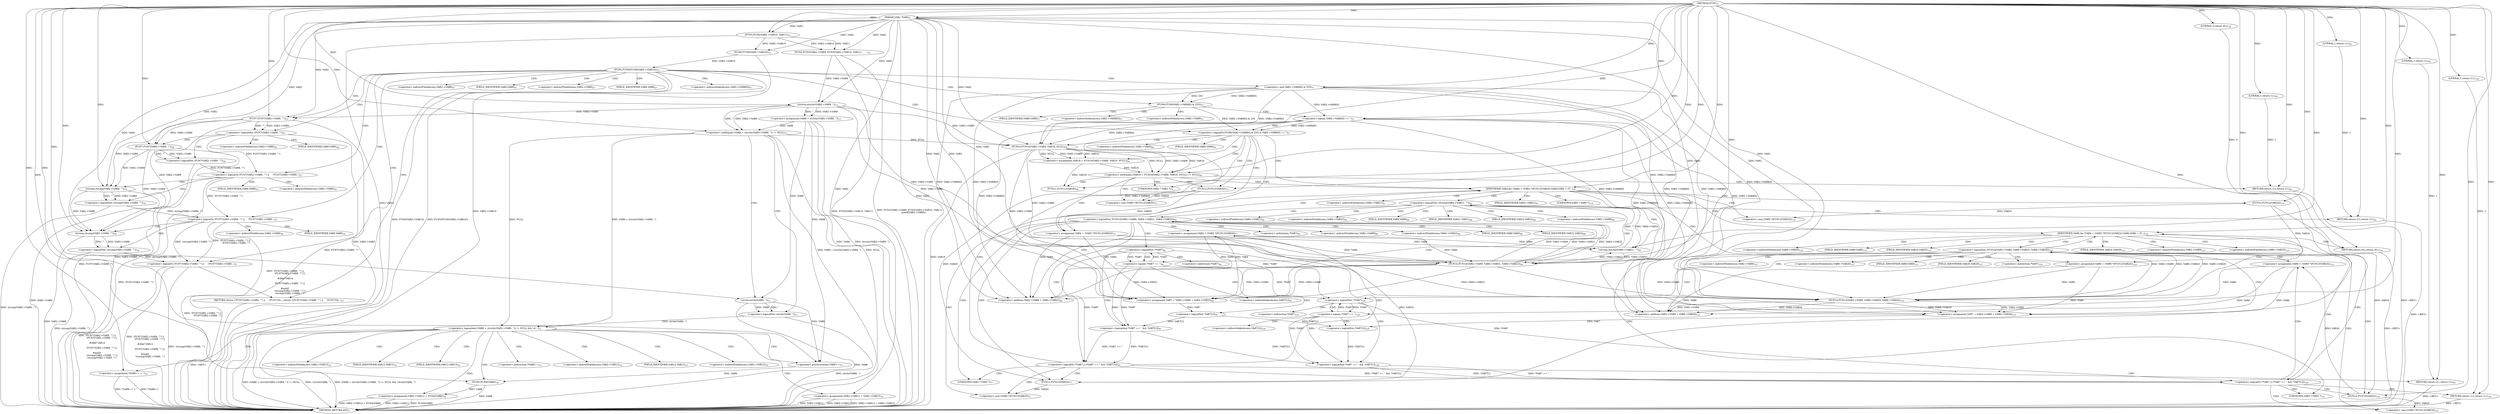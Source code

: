 digraph "FUN1" {  
"8" [label = <(METHOD,FUN1)<SUB>1</SUB>> ]
"256" [label = <(METHOD_RETURN,ANY)<SUB>1</SUB>> ]
"9" [label = <(PARAM,VAR1 *VAR2)<SUB>1</SUB>> ]
"15" [label = <(FUN2,FUN2(VAR2-&gt;VAR9, FUN3(VAR2-&gt;VAR10, VAR11),
    ...)<SUB>11</SUB>> ]
"254" [label = <(RETURN,return (0);,return (0);)<SUB>134</SUB>> ]
"29" [label = <(&lt;operator&gt;.logicalAnd,(VAR8 = strrchr(VAR2-&gt;VAR9, '')) != NULL &amp;&amp; !st...)<SUB>13</SUB>> ]
"65" [label = <(FUN5,FUN5(FUN6(VAR2-&gt;VAR10)))<SUB>23</SUB>> ]
"100" [label = <(&lt;operator&gt;.logicalOr,FUN9(VAR2-&gt;VAR9[0] &amp; 255) || VAR2-&gt;VAR9[0] == '')<SUB>57</SUB>> ]
"142" [label = <(IDENTIFIER,VAR4,for (VAR4 = (VAR3 *)FUN12(VAR20);VAR4;VAR4 = (V...)<SUB>76</SUB>> ]
"143" [label = <(&lt;operator&gt;.assignment,VAR4 = (VAR3 *)FUN13(VAR20))<SUB>77</SUB>> ]
"207" [label = <(IDENTIFIER,VAR6,for (VAR6 = (VAR5 *)FUN12(VAR24);VAR6;VAR6 = (V...)<SUB>120</SUB>> ]
"208" [label = <(&lt;operator&gt;.assignment,VAR6 = (VAR5 *)FUN13(VAR24))<SUB>121</SUB>> ]
"255" [label = <(LITERAL,0,return (0);)<SUB>134</SUB>> ]
"19" [label = <(FUN3,FUN3(VAR2-&gt;VAR10, VAR11))<SUB>11</SUB>> ]
"44" [label = <(&lt;operator&gt;.assignment,*VAR8++ = '')<SUB>15</SUB>> ]
"49" [label = <(&lt;operator&gt;.assignment,VAR2-&gt;VAR12 = FUN4(VAR8))<SUB>16</SUB>> ]
"71" [label = <(RETURN,return (!FUN7(VAR2-&gt;VAR9, &quot;&quot;) ||
 	    !FUN7(VA...,return (!FUN7(VAR2-&gt;VAR9, &quot;&quot;) ||
 	    !FUN7(VA...)<SUB>27</SUB>> ]
"136" [label = <(&lt;operator&gt;.assignment,VAR4 = (VAR3 *)FUN12(VAR20))<SUB>75</SUB>> ]
"201" [label = <(&lt;operator&gt;.assignment,VAR6 = (VAR5 *)FUN12(VAR24))<SUB>119</SUB>> ]
"30" [label = <(&lt;operator&gt;.notEquals,(VAR8 = strrchr(VAR2-&gt;VAR9, '')) != NULL)<SUB>13</SUB>> ]
"39" [label = <(&lt;operator&gt;.logicalNot,!strchr(VAR8, ''))<SUB>13</SUB>> ]
"57" [label = <(&lt;operator&gt;.assignment,VAR2-&gt;VAR12 = VAR2-&gt;VAR13)<SUB>19</SUB>> ]
"66" [label = <(FUN6,FUN6(VAR2-&gt;VAR10))<SUB>23</SUB>> ]
"72" [label = <(&lt;operator&gt;.logicalOr,!FUN7(VAR2-&gt;VAR9, &quot;&quot;) ||
 	    !FUN7(VAR2-&gt;VAR9...)<SUB>27</SUB>> ]
"101" [label = <(FUN9,FUN9(VAR2-&gt;VAR9[0] &amp; 255))<SUB>57</SUB>> ]
"109" [label = <(&lt;operator&gt;.equals,VAR2-&gt;VAR9[0] == '')<SUB>57</SUB>> ]
"119" [label = <(&lt;operator&gt;.notEquals,(VAR18 = FUN10(VAR2-&gt;VAR9, VAR19, NULL)) != NULL)<SUB>64</SUB>> ]
"145" [label = <(&lt;operator&gt;.cast,(VAR3 *)FUN13(VAR20))<SUB>77</SUB>> ]
"151" [label = <(&lt;operator&gt;.logicalNot,!strcmp(VAR4-&gt;VAR21, &quot;&quot;))<SUB>81</SUB>> ]
"161" [label = <(&lt;operator&gt;.logicalNot,!FUN14(VAR2-&gt;VAR9, VAR4-&gt;VAR21, VAR4-&gt;VAR22))<SUB>84</SUB>> ]
"210" [label = <(&lt;operator&gt;.cast,(VAR5 *)FUN13(VAR24))<SUB>121</SUB>> ]
"216" [label = <(&lt;operator&gt;.logicalNot,!FUN14(VAR2-&gt;VAR9, VAR6-&gt;VAR25, VAR6-&gt;VAR26))<SUB>123</SUB>> ]
"31" [label = <(&lt;operator&gt;.assignment,VAR8 = strrchr(VAR2-&gt;VAR9, ''))<SUB>13</SUB>> ]
"40" [label = <(strchr,strchr(VAR8, ''))<SUB>13</SUB>> ]
"53" [label = <(FUN4,FUN4(VAR8))<SUB>16</SUB>> ]
"102" [label = <(&lt;operator&gt;.and,VAR2-&gt;VAR9[0] &amp; 255)<SUB>57</SUB>> ]
"130" [label = <(FUN11,FUN11(VAR18))<SUB>68</SUB>> ]
"132" [label = <(RETURN,return (1);,return (1);)<SUB>69</SUB>> ]
"138" [label = <(&lt;operator&gt;.cast,(VAR3 *)FUN12(VAR20))<SUB>75</SUB>> ]
"147" [label = <(FUN13,FUN13(VAR20))<SUB>77</SUB>> ]
"158" [label = <(RETURN,return (1);,return (1);)<SUB>82</SUB>> ]
"173" [label = <(&lt;operator&gt;.assignment,VAR7 = VAR2-&gt;VAR9 + VAR4-&gt;VAR22)<SUB>88</SUB>> ]
"203" [label = <(&lt;operator&gt;.cast,(VAR5 *)FUN12(VAR24))<SUB>119</SUB>> ]
"212" [label = <(FUN13,FUN13(VAR24))<SUB>121</SUB>> ]
"228" [label = <(&lt;operator&gt;.assignment,VAR7 = VAR2-&gt;VAR9 + VAR6-&gt;VAR26)<SUB>127</SUB>> ]
"33" [label = <(strrchr,strrchr(VAR2-&gt;VAR9, ''))<SUB>13</SUB>> ]
"46" [label = <(&lt;operator&gt;.postIncrement,VAR8++)<SUB>15</SUB>> ]
"73" [label = <(&lt;operator&gt;.logicalOr,!FUN7(VAR2-&gt;VAR9, &quot;&quot;) ||
 	    !FUN7(VAR2-&gt;VAR9...)<SUB>27</SUB>> ]
"93" [label = <(&lt;operator&gt;.logicalNot,!strcmp(VAR2-&gt;VAR9, &quot;&quot;))<SUB>36</SUB>> ]
"120" [label = <(&lt;operator&gt;.assignment,VAR18 = FUN10(VAR2-&gt;VAR9, VAR19, NULL))<SUB>64</SUB>> ]
"133" [label = <(LITERAL,1,return (1);)<SUB>69</SUB>> ]
"140" [label = <(FUN12,FUN12(VAR20))<SUB>75</SUB>> ]
"152" [label = <(strcmp,strcmp(VAR4-&gt;VAR21, &quot;&quot;))<SUB>81</SUB>> ]
"159" [label = <(LITERAL,1,return (1);)<SUB>82</SUB>> ]
"162" [label = <(FUN14,FUN14(VAR2-&gt;VAR9, VAR4-&gt;VAR21, VAR4-&gt;VAR22))<SUB>84</SUB>> ]
"183" [label = <(&lt;operator&gt;.logicalOr,!*VAR7 || (*VAR7 == '' &amp;&amp; !VAR7[1]))<SUB>90</SUB>> ]
"205" [label = <(FUN12,FUN12(VAR24))<SUB>119</SUB>> ]
"217" [label = <(FUN14,FUN14(VAR2-&gt;VAR9, VAR6-&gt;VAR25, VAR6-&gt;VAR26))<SUB>123</SUB>> ]
"238" [label = <(&lt;operator&gt;.logicalOr,!*VAR7 || (*VAR7 == '' &amp;&amp; !VAR7[1]))<SUB>129</SUB>> ]
"74" [label = <(&lt;operator&gt;.logicalOr,!FUN7(VAR2-&gt;VAR9, &quot;&quot;) ||
 	    !FUN7(VAR2-&gt;VAR9...)<SUB>27</SUB>> ]
"87" [label = <(&lt;operator&gt;.logicalNot,!strcmp(VAR2-&gt;VAR9, &quot;&quot;))<SUB>35</SUB>> ]
"94" [label = <(strcmp,strcmp(VAR2-&gt;VAR9, &quot;&quot;))<SUB>36</SUB>> ]
"122" [label = <(FUN10,FUN10(VAR2-&gt;VAR9, VAR19, NULL))<SUB>64</SUB>> ]
"175" [label = <(&lt;operator&gt;.addition,VAR2-&gt;VAR9 + VAR4-&gt;VAR22)<SUB>88</SUB>> ]
"197" [label = <(RETURN,return (1);,return (1);)<SUB>91</SUB>> ]
"230" [label = <(&lt;operator&gt;.addition,VAR2-&gt;VAR9 + VAR6-&gt;VAR26)<SUB>127</SUB>> ]
"252" [label = <(RETURN,return (1);,return (1);)<SUB>130</SUB>> ]
"75" [label = <(&lt;operator&gt;.logicalNot,!FUN7(VAR2-&gt;VAR9, &quot;&quot;))<SUB>27</SUB>> ]
"81" [label = <(&lt;operator&gt;.logicalNot,!FUN7(VAR2-&gt;VAR9, &quot;&quot;))<SUB>28</SUB>> ]
"88" [label = <(strcmp,strcmp(VAR2-&gt;VAR9, &quot;&quot;))<SUB>35</SUB>> ]
"184" [label = <(&lt;operator&gt;.logicalNot,!*VAR7)<SUB>90</SUB>> ]
"187" [label = <(&lt;operator&gt;.logicalAnd,*VAR7 == '' &amp;&amp; !VAR7[1])<SUB>90</SUB>> ]
"198" [label = <(LITERAL,1,return (1);)<SUB>91</SUB>> ]
"239" [label = <(&lt;operator&gt;.logicalNot,!*VAR7)<SUB>129</SUB>> ]
"242" [label = <(&lt;operator&gt;.logicalAnd,*VAR7 == '' &amp;&amp; !VAR7[1])<SUB>129</SUB>> ]
"253" [label = <(LITERAL,1,return (1);)<SUB>130</SUB>> ]
"76" [label = <(FUN7,FUN7(VAR2-&gt;VAR9, &quot;&quot;))<SUB>27</SUB>> ]
"82" [label = <(FUN7,FUN7(VAR2-&gt;VAR9, &quot;&quot;))<SUB>28</SUB>> ]
"188" [label = <(&lt;operator&gt;.equals,*VAR7 == '')<SUB>90</SUB>> ]
"192" [label = <(&lt;operator&gt;.logicalNot,!VAR7[1])<SUB>90</SUB>> ]
"243" [label = <(&lt;operator&gt;.equals,*VAR7 == '')<SUB>129</SUB>> ]
"247" [label = <(&lt;operator&gt;.logicalNot,!VAR7[1])<SUB>129</SUB>> ]
"45" [label = <(&lt;operator&gt;.indirection,*VAR8++)<SUB>15</SUB>> ]
"50" [label = <(&lt;operator&gt;.indirectFieldAccess,VAR2-&gt;VAR12)<SUB>16</SUB>> ]
"110" [label = <(&lt;operator&gt;.indirectIndexAccess,VAR2-&gt;VAR9[0])<SUB>57</SUB>> ]
"146" [label = <(UNKNOWN,VAR3 *,VAR3 *)<SUB>77</SUB>> ]
"211" [label = <(UNKNOWN,VAR5 *,VAR5 *)<SUB>121</SUB>> ]
"52" [label = <(FIELD_IDENTIFIER,VAR12,VAR12)<SUB>16</SUB>> ]
"58" [label = <(&lt;operator&gt;.indirectFieldAccess,VAR2-&gt;VAR12)<SUB>19</SUB>> ]
"61" [label = <(&lt;operator&gt;.indirectFieldAccess,VAR2-&gt;VAR13)<SUB>19</SUB>> ]
"103" [label = <(&lt;operator&gt;.indirectIndexAccess,VAR2-&gt;VAR9[0])<SUB>57</SUB>> ]
"111" [label = <(&lt;operator&gt;.indirectFieldAccess,VAR2-&gt;VAR9)<SUB>57</SUB>> ]
"139" [label = <(UNKNOWN,VAR3 *,VAR3 *)<SUB>75</SUB>> ]
"204" [label = <(UNKNOWN,VAR5 *,VAR5 *)<SUB>119</SUB>> ]
"60" [label = <(FIELD_IDENTIFIER,VAR12,VAR12)<SUB>19</SUB>> ]
"63" [label = <(FIELD_IDENTIFIER,VAR13,VAR13)<SUB>19</SUB>> ]
"104" [label = <(&lt;operator&gt;.indirectFieldAccess,VAR2-&gt;VAR9)<SUB>57</SUB>> ]
"113" [label = <(FIELD_IDENTIFIER,VAR9,VAR9)<SUB>57</SUB>> ]
"153" [label = <(&lt;operator&gt;.indirectFieldAccess,VAR4-&gt;VAR21)<SUB>81</SUB>> ]
"163" [label = <(&lt;operator&gt;.indirectFieldAccess,VAR2-&gt;VAR9)<SUB>84</SUB>> ]
"166" [label = <(&lt;operator&gt;.indirectFieldAccess,VAR4-&gt;VAR21)<SUB>84</SUB>> ]
"169" [label = <(&lt;operator&gt;.indirectFieldAccess,VAR4-&gt;VAR22)<SUB>84</SUB>> ]
"218" [label = <(&lt;operator&gt;.indirectFieldAccess,VAR2-&gt;VAR9)<SUB>123</SUB>> ]
"221" [label = <(&lt;operator&gt;.indirectFieldAccess,VAR6-&gt;VAR25)<SUB>123</SUB>> ]
"224" [label = <(&lt;operator&gt;.indirectFieldAccess,VAR6-&gt;VAR26)<SUB>123</SUB>> ]
"95" [label = <(&lt;operator&gt;.indirectFieldAccess,VAR2-&gt;VAR9)<SUB>36</SUB>> ]
"106" [label = <(FIELD_IDENTIFIER,VAR9,VAR9)<SUB>57</SUB>> ]
"123" [label = <(&lt;operator&gt;.indirectFieldAccess,VAR2-&gt;VAR9)<SUB>64</SUB>> ]
"155" [label = <(FIELD_IDENTIFIER,VAR21,VAR21)<SUB>81</SUB>> ]
"165" [label = <(FIELD_IDENTIFIER,VAR9,VAR9)<SUB>84</SUB>> ]
"168" [label = <(FIELD_IDENTIFIER,VAR21,VAR21)<SUB>84</SUB>> ]
"171" [label = <(FIELD_IDENTIFIER,VAR22,VAR22)<SUB>84</SUB>> ]
"176" [label = <(&lt;operator&gt;.indirectFieldAccess,VAR2-&gt;VAR9)<SUB>88</SUB>> ]
"179" [label = <(&lt;operator&gt;.indirectFieldAccess,VAR4-&gt;VAR22)<SUB>88</SUB>> ]
"220" [label = <(FIELD_IDENTIFIER,VAR9,VAR9)<SUB>123</SUB>> ]
"223" [label = <(FIELD_IDENTIFIER,VAR25,VAR25)<SUB>123</SUB>> ]
"226" [label = <(FIELD_IDENTIFIER,VAR26,VAR26)<SUB>123</SUB>> ]
"231" [label = <(&lt;operator&gt;.indirectFieldAccess,VAR2-&gt;VAR9)<SUB>127</SUB>> ]
"234" [label = <(&lt;operator&gt;.indirectFieldAccess,VAR6-&gt;VAR26)<SUB>127</SUB>> ]
"89" [label = <(&lt;operator&gt;.indirectFieldAccess,VAR2-&gt;VAR9)<SUB>35</SUB>> ]
"97" [label = <(FIELD_IDENTIFIER,VAR9,VAR9)<SUB>36</SUB>> ]
"125" [label = <(FIELD_IDENTIFIER,VAR9,VAR9)<SUB>64</SUB>> ]
"178" [label = <(FIELD_IDENTIFIER,VAR9,VAR9)<SUB>88</SUB>> ]
"181" [label = <(FIELD_IDENTIFIER,VAR22,VAR22)<SUB>88</SUB>> ]
"185" [label = <(&lt;operator&gt;.indirection,*VAR7)<SUB>90</SUB>> ]
"233" [label = <(FIELD_IDENTIFIER,VAR9,VAR9)<SUB>127</SUB>> ]
"236" [label = <(FIELD_IDENTIFIER,VAR26,VAR26)<SUB>127</SUB>> ]
"240" [label = <(&lt;operator&gt;.indirection,*VAR7)<SUB>129</SUB>> ]
"77" [label = <(&lt;operator&gt;.indirectFieldAccess,VAR2-&gt;VAR9)<SUB>27</SUB>> ]
"83" [label = <(&lt;operator&gt;.indirectFieldAccess,VAR2-&gt;VAR9)<SUB>28</SUB>> ]
"91" [label = <(FIELD_IDENTIFIER,VAR9,VAR9)<SUB>35</SUB>> ]
"189" [label = <(&lt;operator&gt;.indirection,*VAR7)<SUB>90</SUB>> ]
"193" [label = <(&lt;operator&gt;.indirectIndexAccess,VAR7[1])<SUB>90</SUB>> ]
"244" [label = <(&lt;operator&gt;.indirection,*VAR7)<SUB>129</SUB>> ]
"248" [label = <(&lt;operator&gt;.indirectIndexAccess,VAR7[1])<SUB>129</SUB>> ]
"79" [label = <(FIELD_IDENTIFIER,VAR9,VAR9)<SUB>27</SUB>> ]
"85" [label = <(FIELD_IDENTIFIER,VAR9,VAR9)<SUB>28</SUB>> ]
  "158" -> "256"  [ label = "DDG: &lt;RET&gt;"] 
  "254" -> "256"  [ label = "DDG: &lt;RET&gt;"] 
  "71" -> "256"  [ label = "DDG: &lt;RET&gt;"] 
  "132" -> "256"  [ label = "DDG: &lt;RET&gt;"] 
  "197" -> "256"  [ label = "DDG: &lt;RET&gt;"] 
  "252" -> "256"  [ label = "DDG: &lt;RET&gt;"] 
  "9" -> "256"  [ label = "DDG: VAR2"] 
  "15" -> "256"  [ label = "DDG: FUN3(VAR2-&gt;VAR10, VAR11)"] 
  "15" -> "256"  [ label = "DDG: FUN2(VAR2-&gt;VAR9, FUN3(VAR2-&gt;VAR10, VAR11),
          sizeof(VAR2-&gt;VAR9))"] 
  "31" -> "256"  [ label = "DDG: VAR8"] 
  "31" -> "256"  [ label = "DDG: strrchr(VAR2-&gt;VAR9, '')"] 
  "30" -> "256"  [ label = "DDG: VAR8 = strrchr(VAR2-&gt;VAR9, '')"] 
  "30" -> "256"  [ label = "DDG: NULL"] 
  "29" -> "256"  [ label = "DDG: (VAR8 = strrchr(VAR2-&gt;VAR9, '')) != NULL"] 
  "40" -> "256"  [ label = "DDG: VAR8"] 
  "39" -> "256"  [ label = "DDG: strchr(VAR8, '')"] 
  "29" -> "256"  [ label = "DDG: !strchr(VAR8, '')"] 
  "29" -> "256"  [ label = "DDG: (VAR8 = strrchr(VAR2-&gt;VAR9, '')) != NULL &amp;&amp; !strchr(VAR8, '')"] 
  "57" -> "256"  [ label = "DDG: VAR2-&gt;VAR12"] 
  "57" -> "256"  [ label = "DDG: VAR2-&gt;VAR13"] 
  "57" -> "256"  [ label = "DDG: VAR2-&gt;VAR12 = VAR2-&gt;VAR13"] 
  "44" -> "256"  [ label = "DDG: *VAR8++"] 
  "44" -> "256"  [ label = "DDG: *VAR8++ = ''"] 
  "49" -> "256"  [ label = "DDG: VAR2-&gt;VAR12"] 
  "53" -> "256"  [ label = "DDG: VAR8"] 
  "49" -> "256"  [ label = "DDG: FUN4(VAR8)"] 
  "49" -> "256"  [ label = "DDG: VAR2-&gt;VAR12 = FUN4(VAR8)"] 
  "66" -> "256"  [ label = "DDG: VAR2-&gt;VAR10"] 
  "65" -> "256"  [ label = "DDG: FUN6(VAR2-&gt;VAR10)"] 
  "65" -> "256"  [ label = "DDG: FUN5(FUN6(VAR2-&gt;VAR10))"] 
  "76" -> "256"  [ label = "DDG: VAR2-&gt;VAR9"] 
  "75" -> "256"  [ label = "DDG: FUN7(VAR2-&gt;VAR9, &quot;&quot;)"] 
  "74" -> "256"  [ label = "DDG: !FUN7(VAR2-&gt;VAR9, &quot;&quot;)"] 
  "82" -> "256"  [ label = "DDG: VAR2-&gt;VAR9"] 
  "81" -> "256"  [ label = "DDG: FUN7(VAR2-&gt;VAR9, &quot;&quot;)"] 
  "73" -> "256"  [ label = "DDG: !FUN7(VAR2-&gt;VAR9, &quot;&quot;) ||
 	    !FUN7(VAR2-&gt;VAR9, &quot;&quot;)"] 
  "88" -> "256"  [ label = "DDG: VAR2-&gt;VAR9"] 
  "87" -> "256"  [ label = "DDG: strcmp(VAR2-&gt;VAR9, &quot;&quot;)"] 
  "72" -> "256"  [ label = "DDG: !FUN7(VAR2-&gt;VAR9, &quot;&quot;) ||
 	    !FUN7(VAR2-&gt;VAR9, &quot;&quot;) ||

#ifdef VAR14

	    !FUN7(VAR2-&gt;VAR9, &quot;&quot;) ||

#endif 
             !strcmp(VAR2-&gt;VAR9, &quot;&quot;)"] 
  "94" -> "256"  [ label = "DDG: VAR2-&gt;VAR9"] 
  "93" -> "256"  [ label = "DDG: strcmp(VAR2-&gt;VAR9, &quot;&quot;)"] 
  "72" -> "256"  [ label = "DDG: !strcmp(VAR2-&gt;VAR9, &quot;&quot;)"] 
  "72" -> "256"  [ label = "DDG: !FUN7(VAR2-&gt;VAR9, &quot;&quot;) ||
 	    !FUN7(VAR2-&gt;VAR9, &quot;&quot;) ||

#ifdef VAR14

	    !FUN7(VAR2-&gt;VAR9, &quot;&quot;) ||

#endif 
             !strcmp(VAR2-&gt;VAR9, &quot;&quot;) ||
 	    !strcmp(VAR2-&gt;VAR9, &quot;&quot;)"] 
  "19" -> "256"  [ label = "DDG: VAR11"] 
  "122" -> "256"  [ label = "DDG: VAR19"] 
  "8" -> "9"  [ label = "DDG: "] 
  "255" -> "254"  [ label = "DDG: 0"] 
  "8" -> "254"  [ label = "DDG: "] 
  "9" -> "15"  [ label = "DDG: VAR2"] 
  "19" -> "15"  [ label = "DDG: VAR2-&gt;VAR10"] 
  "19" -> "15"  [ label = "DDG: VAR11"] 
  "8" -> "142"  [ label = "DDG: "] 
  "147" -> "143"  [ label = "DDG: VAR20"] 
  "8" -> "207"  [ label = "DDG: "] 
  "212" -> "208"  [ label = "DDG: VAR24"] 
  "8" -> "255"  [ label = "DDG: "] 
  "9" -> "19"  [ label = "DDG: VAR2"] 
  "8" -> "19"  [ label = "DDG: "] 
  "30" -> "29"  [ label = "DDG: VAR8 = strrchr(VAR2-&gt;VAR9, '')"] 
  "30" -> "29"  [ label = "DDG: NULL"] 
  "39" -> "29"  [ label = "DDG: strchr(VAR8, '')"] 
  "8" -> "44"  [ label = "DDG: "] 
  "53" -> "49"  [ label = "DDG: VAR8"] 
  "66" -> "65"  [ label = "DDG: VAR2-&gt;VAR10"] 
  "72" -> "71"  [ label = "DDG: !FUN7(VAR2-&gt;VAR9, &quot;&quot;) ||
 	    !FUN7(VAR2-&gt;VAR9, &quot;&quot;) ||

#ifdef VAR14

	    !FUN7(VAR2-&gt;VAR9, &quot;&quot;) ||

#endif 
             !strcmp(VAR2-&gt;VAR9, &quot;&quot;) ||
 	    !strcmp(VAR2-&gt;VAR9, &quot;&quot;)"] 
  "101" -> "100"  [ label = "DDG: VAR2-&gt;VAR9[0] &amp; 255"] 
  "109" -> "100"  [ label = "DDG: VAR2-&gt;VAR9[0]"] 
  "109" -> "100"  [ label = "DDG: ''"] 
  "140" -> "136"  [ label = "DDG: VAR20"] 
  "205" -> "201"  [ label = "DDG: VAR24"] 
  "31" -> "30"  [ label = "DDG: VAR8"] 
  "33" -> "30"  [ label = "DDG: VAR2-&gt;VAR9"] 
  "33" -> "30"  [ label = "DDG: ''"] 
  "8" -> "30"  [ label = "DDG: "] 
  "40" -> "39"  [ label = "DDG: VAR8"] 
  "40" -> "39"  [ label = "DDG: ''"] 
  "9" -> "57"  [ label = "DDG: VAR2"] 
  "9" -> "66"  [ label = "DDG: VAR2"] 
  "19" -> "66"  [ label = "DDG: VAR2-&gt;VAR10"] 
  "102" -> "101"  [ label = "DDG: VAR2-&gt;VAR9[0]"] 
  "102" -> "101"  [ label = "DDG: 255"] 
  "102" -> "109"  [ label = "DDG: VAR2-&gt;VAR9[0]"] 
  "8" -> "109"  [ label = "DDG: "] 
  "147" -> "145"  [ label = "DDG: VAR20"] 
  "212" -> "210"  [ label = "DDG: VAR24"] 
  "33" -> "31"  [ label = "DDG: VAR2-&gt;VAR9"] 
  "33" -> "31"  [ label = "DDG: ''"] 
  "31" -> "40"  [ label = "DDG: VAR8"] 
  "8" -> "40"  [ label = "DDG: "] 
  "46" -> "53"  [ label = "DDG: VAR8"] 
  "8" -> "53"  [ label = "DDG: "] 
  "73" -> "72"  [ label = "DDG: !FUN7(VAR2-&gt;VAR9, &quot;&quot;) ||
 	    !FUN7(VAR2-&gt;VAR9, &quot;&quot;)"] 
  "73" -> "72"  [ label = "DDG: !strcmp(VAR2-&gt;VAR9, &quot;&quot;)"] 
  "93" -> "72"  [ label = "DDG: strcmp(VAR2-&gt;VAR9, &quot;&quot;)"] 
  "8" -> "102"  [ label = "DDG: "] 
  "120" -> "119"  [ label = "DDG: VAR18"] 
  "122" -> "119"  [ label = "DDG: VAR2-&gt;VAR9"] 
  "122" -> "119"  [ label = "DDG: VAR19"] 
  "122" -> "119"  [ label = "DDG: NULL"] 
  "8" -> "119"  [ label = "DDG: "] 
  "133" -> "132"  [ label = "DDG: 1"] 
  "8" -> "132"  [ label = "DDG: "] 
  "140" -> "138"  [ label = "DDG: VAR20"] 
  "140" -> "147"  [ label = "DDG: VAR20"] 
  "8" -> "147"  [ label = "DDG: "] 
  "152" -> "151"  [ label = "DDG: VAR4-&gt;VAR21"] 
  "152" -> "151"  [ label = "DDG: &quot;&quot;"] 
  "159" -> "158"  [ label = "DDG: 1"] 
  "8" -> "158"  [ label = "DDG: "] 
  "162" -> "161"  [ label = "DDG: VAR2-&gt;VAR9"] 
  "162" -> "161"  [ label = "DDG: VAR4-&gt;VAR21"] 
  "162" -> "161"  [ label = "DDG: VAR4-&gt;VAR22"] 
  "9" -> "173"  [ label = "DDG: VAR2"] 
  "102" -> "173"  [ label = "DDG: VAR2-&gt;VAR9[0]"] 
  "109" -> "173"  [ label = "DDG: VAR2-&gt;VAR9[0]"] 
  "162" -> "173"  [ label = "DDG: VAR2-&gt;VAR9"] 
  "136" -> "173"  [ label = "DDG: VAR4"] 
  "162" -> "173"  [ label = "DDG: VAR4-&gt;VAR22"] 
  "143" -> "173"  [ label = "DDG: VAR4"] 
  "205" -> "203"  [ label = "DDG: VAR24"] 
  "205" -> "212"  [ label = "DDG: VAR24"] 
  "8" -> "212"  [ label = "DDG: "] 
  "217" -> "216"  [ label = "DDG: VAR2-&gt;VAR9"] 
  "217" -> "216"  [ label = "DDG: VAR6-&gt;VAR25"] 
  "217" -> "216"  [ label = "DDG: VAR6-&gt;VAR26"] 
  "9" -> "228"  [ label = "DDG: VAR2"] 
  "102" -> "228"  [ label = "DDG: VAR2-&gt;VAR9[0]"] 
  "109" -> "228"  [ label = "DDG: VAR2-&gt;VAR9[0]"] 
  "217" -> "228"  [ label = "DDG: VAR2-&gt;VAR9"] 
  "201" -> "228"  [ label = "DDG: VAR6"] 
  "217" -> "228"  [ label = "DDG: VAR6-&gt;VAR26"] 
  "208" -> "228"  [ label = "DDG: VAR6"] 
  "9" -> "33"  [ label = "DDG: VAR2"] 
  "15" -> "33"  [ label = "DDG: VAR2-&gt;VAR9"] 
  "8" -> "33"  [ label = "DDG: "] 
  "31" -> "46"  [ label = "DDG: VAR8"] 
  "40" -> "46"  [ label = "DDG: VAR8"] 
  "8" -> "46"  [ label = "DDG: "] 
  "74" -> "73"  [ label = "DDG: !FUN7(VAR2-&gt;VAR9, &quot;&quot;)"] 
  "87" -> "73"  [ label = "DDG: strcmp(VAR2-&gt;VAR9, &quot;&quot;)"] 
  "94" -> "93"  [ label = "DDG: VAR2-&gt;VAR9"] 
  "94" -> "93"  [ label = "DDG: &quot;&quot;"] 
  "122" -> "120"  [ label = "DDG: VAR2-&gt;VAR9"] 
  "122" -> "120"  [ label = "DDG: VAR19"] 
  "122" -> "120"  [ label = "DDG: NULL"] 
  "120" -> "130"  [ label = "DDG: VAR18"] 
  "8" -> "130"  [ label = "DDG: "] 
  "8" -> "133"  [ label = "DDG: "] 
  "8" -> "140"  [ label = "DDG: "] 
  "136" -> "152"  [ label = "DDG: VAR4"] 
  "162" -> "152"  [ label = "DDG: VAR4-&gt;VAR21"] 
  "143" -> "152"  [ label = "DDG: VAR4"] 
  "8" -> "152"  [ label = "DDG: "] 
  "8" -> "159"  [ label = "DDG: "] 
  "9" -> "162"  [ label = "DDG: VAR2"] 
  "33" -> "162"  [ label = "DDG: VAR2-&gt;VAR9"] 
  "102" -> "162"  [ label = "DDG: VAR2-&gt;VAR9[0]"] 
  "109" -> "162"  [ label = "DDG: VAR2-&gt;VAR9[0]"] 
  "122" -> "162"  [ label = "DDG: VAR2-&gt;VAR9"] 
  "136" -> "162"  [ label = "DDG: VAR4"] 
  "152" -> "162"  [ label = "DDG: VAR4-&gt;VAR21"] 
  "143" -> "162"  [ label = "DDG: VAR4"] 
  "8" -> "205"  [ label = "DDG: "] 
  "9" -> "217"  [ label = "DDG: VAR2"] 
  "33" -> "217"  [ label = "DDG: VAR2-&gt;VAR9"] 
  "102" -> "217"  [ label = "DDG: VAR2-&gt;VAR9[0]"] 
  "109" -> "217"  [ label = "DDG: VAR2-&gt;VAR9[0]"] 
  "122" -> "217"  [ label = "DDG: VAR2-&gt;VAR9"] 
  "162" -> "217"  [ label = "DDG: VAR2-&gt;VAR9"] 
  "201" -> "217"  [ label = "DDG: VAR6"] 
  "208" -> "217"  [ label = "DDG: VAR6"] 
  "75" -> "74"  [ label = "DDG: FUN7(VAR2-&gt;VAR9, &quot;&quot;)"] 
  "81" -> "74"  [ label = "DDG: FUN7(VAR2-&gt;VAR9, &quot;&quot;)"] 
  "88" -> "87"  [ label = "DDG: VAR2-&gt;VAR9"] 
  "88" -> "87"  [ label = "DDG: &quot;&quot;"] 
  "9" -> "94"  [ label = "DDG: VAR2"] 
  "76" -> "94"  [ label = "DDG: VAR2-&gt;VAR9"] 
  "82" -> "94"  [ label = "DDG: VAR2-&gt;VAR9"] 
  "88" -> "94"  [ label = "DDG: VAR2-&gt;VAR9"] 
  "8" -> "94"  [ label = "DDG: "] 
  "9" -> "122"  [ label = "DDG: VAR2"] 
  "33" -> "122"  [ label = "DDG: VAR2-&gt;VAR9"] 
  "102" -> "122"  [ label = "DDG: VAR2-&gt;VAR9[0]"] 
  "109" -> "122"  [ label = "DDG: VAR2-&gt;VAR9[0]"] 
  "8" -> "122"  [ label = "DDG: "] 
  "30" -> "122"  [ label = "DDG: NULL"] 
  "9" -> "175"  [ label = "DDG: VAR2"] 
  "102" -> "175"  [ label = "DDG: VAR2-&gt;VAR9[0]"] 
  "109" -> "175"  [ label = "DDG: VAR2-&gt;VAR9[0]"] 
  "162" -> "175"  [ label = "DDG: VAR2-&gt;VAR9"] 
  "136" -> "175"  [ label = "DDG: VAR4"] 
  "162" -> "175"  [ label = "DDG: VAR4-&gt;VAR22"] 
  "143" -> "175"  [ label = "DDG: VAR4"] 
  "184" -> "183"  [ label = "DDG: *VAR7"] 
  "187" -> "183"  [ label = "DDG: *VAR7 == ''"] 
  "187" -> "183"  [ label = "DDG: !VAR7[1]"] 
  "198" -> "197"  [ label = "DDG: 1"] 
  "8" -> "197"  [ label = "DDG: "] 
  "9" -> "230"  [ label = "DDG: VAR2"] 
  "102" -> "230"  [ label = "DDG: VAR2-&gt;VAR9[0]"] 
  "109" -> "230"  [ label = "DDG: VAR2-&gt;VAR9[0]"] 
  "217" -> "230"  [ label = "DDG: VAR2-&gt;VAR9"] 
  "201" -> "230"  [ label = "DDG: VAR6"] 
  "217" -> "230"  [ label = "DDG: VAR6-&gt;VAR26"] 
  "208" -> "230"  [ label = "DDG: VAR6"] 
  "239" -> "238"  [ label = "DDG: *VAR7"] 
  "183" -> "238"  [ label = "DDG: *VAR7 == '' &amp;&amp; !VAR7[1]"] 
  "242" -> "238"  [ label = "DDG: *VAR7 == ''"] 
  "242" -> "238"  [ label = "DDG: !VAR7[1]"] 
  "253" -> "252"  [ label = "DDG: 1"] 
  "8" -> "252"  [ label = "DDG: "] 
  "76" -> "75"  [ label = "DDG: VAR2-&gt;VAR9"] 
  "76" -> "75"  [ label = "DDG: &quot;&quot;"] 
  "82" -> "81"  [ label = "DDG: VAR2-&gt;VAR9"] 
  "82" -> "81"  [ label = "DDG: &quot;&quot;"] 
  "9" -> "88"  [ label = "DDG: VAR2"] 
  "76" -> "88"  [ label = "DDG: VAR2-&gt;VAR9"] 
  "82" -> "88"  [ label = "DDG: VAR2-&gt;VAR9"] 
  "8" -> "88"  [ label = "DDG: "] 
  "188" -> "184"  [ label = "DDG: *VAR7"] 
  "188" -> "187"  [ label = "DDG: *VAR7"] 
  "188" -> "187"  [ label = "DDG: ''"] 
  "192" -> "187"  [ label = "DDG: VAR7[1]"] 
  "8" -> "198"  [ label = "DDG: "] 
  "243" -> "239"  [ label = "DDG: *VAR7"] 
  "184" -> "239"  [ label = "DDG: *VAR7"] 
  "188" -> "239"  [ label = "DDG: *VAR7"] 
  "243" -> "242"  [ label = "DDG: *VAR7"] 
  "243" -> "242"  [ label = "DDG: ''"] 
  "247" -> "242"  [ label = "DDG: VAR7[1]"] 
  "187" -> "242"  [ label = "DDG: !VAR7[1]"] 
  "8" -> "253"  [ label = "DDG: "] 
  "9" -> "76"  [ label = "DDG: VAR2"] 
  "33" -> "76"  [ label = "DDG: VAR2-&gt;VAR9"] 
  "8" -> "76"  [ label = "DDG: "] 
  "9" -> "82"  [ label = "DDG: VAR2"] 
  "76" -> "82"  [ label = "DDG: VAR2-&gt;VAR9"] 
  "8" -> "82"  [ label = "DDG: "] 
  "184" -> "188"  [ label = "DDG: *VAR7"] 
  "8" -> "188"  [ label = "DDG: "] 
  "173" -> "192"  [ label = "DDG: VAR7"] 
  "239" -> "243"  [ label = "DDG: *VAR7"] 
  "8" -> "243"  [ label = "DDG: "] 
  "228" -> "247"  [ label = "DDG: VAR7"] 
  "192" -> "247"  [ label = "DDG: VAR7[1]"] 
  "29" -> "60"  [ label = "CDG: "] 
  "29" -> "57"  [ label = "CDG: "] 
  "29" -> "52"  [ label = "CDG: "] 
  "29" -> "50"  [ label = "CDG: "] 
  "29" -> "44"  [ label = "CDG: "] 
  "29" -> "58"  [ label = "CDG: "] 
  "29" -> "61"  [ label = "CDG: "] 
  "29" -> "49"  [ label = "CDG: "] 
  "29" -> "46"  [ label = "CDG: "] 
  "29" -> "45"  [ label = "CDG: "] 
  "29" -> "53"  [ label = "CDG: "] 
  "29" -> "63"  [ label = "CDG: "] 
  "65" -> "73"  [ label = "CDG: "] 
  "65" -> "77"  [ label = "CDG: "] 
  "65" -> "75"  [ label = "CDG: "] 
  "65" -> "102"  [ label = "CDG: "] 
  "65" -> "103"  [ label = "CDG: "] 
  "65" -> "104"  [ label = "CDG: "] 
  "65" -> "74"  [ label = "CDG: "] 
  "65" -> "76"  [ label = "CDG: "] 
  "65" -> "101"  [ label = "CDG: "] 
  "65" -> "79"  [ label = "CDG: "] 
  "65" -> "100"  [ label = "CDG: "] 
  "65" -> "72"  [ label = "CDG: "] 
  "65" -> "106"  [ label = "CDG: "] 
  "65" -> "71"  [ label = "CDG: "] 
  "100" -> "120"  [ label = "CDG: "] 
  "100" -> "136"  [ label = "CDG: "] 
  "100" -> "119"  [ label = "CDG: "] 
  "100" -> "138"  [ label = "CDG: "] 
  "100" -> "139"  [ label = "CDG: "] 
  "100" -> "122"  [ label = "CDG: "] 
  "100" -> "142"  [ label = "CDG: "] 
  "100" -> "123"  [ label = "CDG: "] 
  "100" -> "140"  [ label = "CDG: "] 
  "100" -> "125"  [ label = "CDG: "] 
  "142" -> "151"  [ label = "CDG: "] 
  "142" -> "153"  [ label = "CDG: "] 
  "142" -> "204"  [ label = "CDG: "] 
  "142" -> "207"  [ label = "CDG: "] 
  "142" -> "152"  [ label = "CDG: "] 
  "142" -> "155"  [ label = "CDG: "] 
  "142" -> "201"  [ label = "CDG: "] 
  "142" -> "205"  [ label = "CDG: "] 
  "142" -> "203"  [ label = "CDG: "] 
  "207" -> "226"  [ label = "CDG: "] 
  "207" -> "223"  [ label = "CDG: "] 
  "207" -> "221"  [ label = "CDG: "] 
  "207" -> "224"  [ label = "CDG: "] 
  "207" -> "217"  [ label = "CDG: "] 
  "207" -> "220"  [ label = "CDG: "] 
  "207" -> "254"  [ label = "CDG: "] 
  "207" -> "216"  [ label = "CDG: "] 
  "207" -> "218"  [ label = "CDG: "] 
  "30" -> "40"  [ label = "CDG: "] 
  "30" -> "39"  [ label = "CDG: "] 
  "101" -> "113"  [ label = "CDG: "] 
  "101" -> "111"  [ label = "CDG: "] 
  "101" -> "110"  [ label = "CDG: "] 
  "101" -> "109"  [ label = "CDG: "] 
  "119" -> "136"  [ label = "CDG: "] 
  "119" -> "132"  [ label = "CDG: "] 
  "119" -> "138"  [ label = "CDG: "] 
  "119" -> "130"  [ label = "CDG: "] 
  "119" -> "139"  [ label = "CDG: "] 
  "119" -> "142"  [ label = "CDG: "] 
  "119" -> "140"  [ label = "CDG: "] 
  "151" -> "169"  [ label = "CDG: "] 
  "151" -> "161"  [ label = "CDG: "] 
  "151" -> "163"  [ label = "CDG: "] 
  "151" -> "162"  [ label = "CDG: "] 
  "151" -> "168"  [ label = "CDG: "] 
  "151" -> "158"  [ label = "CDG: "] 
  "151" -> "171"  [ label = "CDG: "] 
  "151" -> "166"  [ label = "CDG: "] 
  "151" -> "165"  [ label = "CDG: "] 
  "161" -> "145"  [ label = "CDG: "] 
  "161" -> "146"  [ label = "CDG: "] 
  "161" -> "179"  [ label = "CDG: "] 
  "161" -> "178"  [ label = "CDG: "] 
  "161" -> "185"  [ label = "CDG: "] 
  "161" -> "181"  [ label = "CDG: "] 
  "161" -> "184"  [ label = "CDG: "] 
  "161" -> "173"  [ label = "CDG: "] 
  "161" -> "183"  [ label = "CDG: "] 
  "161" -> "142"  [ label = "CDG: "] 
  "161" -> "176"  [ label = "CDG: "] 
  "161" -> "143"  [ label = "CDG: "] 
  "161" -> "147"  [ label = "CDG: "] 
  "161" -> "175"  [ label = "CDG: "] 
  "216" -> "230"  [ label = "CDG: "] 
  "216" -> "240"  [ label = "CDG: "] 
  "216" -> "228"  [ label = "CDG: "] 
  "216" -> "208"  [ label = "CDG: "] 
  "216" -> "238"  [ label = "CDG: "] 
  "216" -> "231"  [ label = "CDG: "] 
  "216" -> "207"  [ label = "CDG: "] 
  "216" -> "212"  [ label = "CDG: "] 
  "216" -> "233"  [ label = "CDG: "] 
  "216" -> "239"  [ label = "CDG: "] 
  "216" -> "210"  [ label = "CDG: "] 
  "216" -> "236"  [ label = "CDG: "] 
  "216" -> "234"  [ label = "CDG: "] 
  "216" -> "211"  [ label = "CDG: "] 
  "73" -> "94"  [ label = "CDG: "] 
  "73" -> "95"  [ label = "CDG: "] 
  "73" -> "97"  [ label = "CDG: "] 
  "73" -> "93"  [ label = "CDG: "] 
  "74" -> "87"  [ label = "CDG: "] 
  "74" -> "91"  [ label = "CDG: "] 
  "74" -> "88"  [ label = "CDG: "] 
  "74" -> "89"  [ label = "CDG: "] 
  "183" -> "145"  [ label = "CDG: "] 
  "183" -> "146"  [ label = "CDG: "] 
  "183" -> "197"  [ label = "CDG: "] 
  "183" -> "142"  [ label = "CDG: "] 
  "183" -> "143"  [ label = "CDG: "] 
  "183" -> "147"  [ label = "CDG: "] 
  "238" -> "208"  [ label = "CDG: "] 
  "238" -> "207"  [ label = "CDG: "] 
  "238" -> "212"  [ label = "CDG: "] 
  "238" -> "252"  [ label = "CDG: "] 
  "238" -> "210"  [ label = "CDG: "] 
  "238" -> "211"  [ label = "CDG: "] 
  "75" -> "81"  [ label = "CDG: "] 
  "75" -> "85"  [ label = "CDG: "] 
  "75" -> "82"  [ label = "CDG: "] 
  "75" -> "83"  [ label = "CDG: "] 
  "184" -> "188"  [ label = "CDG: "] 
  "184" -> "189"  [ label = "CDG: "] 
  "184" -> "187"  [ label = "CDG: "] 
  "239" -> "244"  [ label = "CDG: "] 
  "239" -> "243"  [ label = "CDG: "] 
  "239" -> "242"  [ label = "CDG: "] 
  "188" -> "192"  [ label = "CDG: "] 
  "188" -> "193"  [ label = "CDG: "] 
  "243" -> "247"  [ label = "CDG: "] 
  "243" -> "248"  [ label = "CDG: "] 
}
